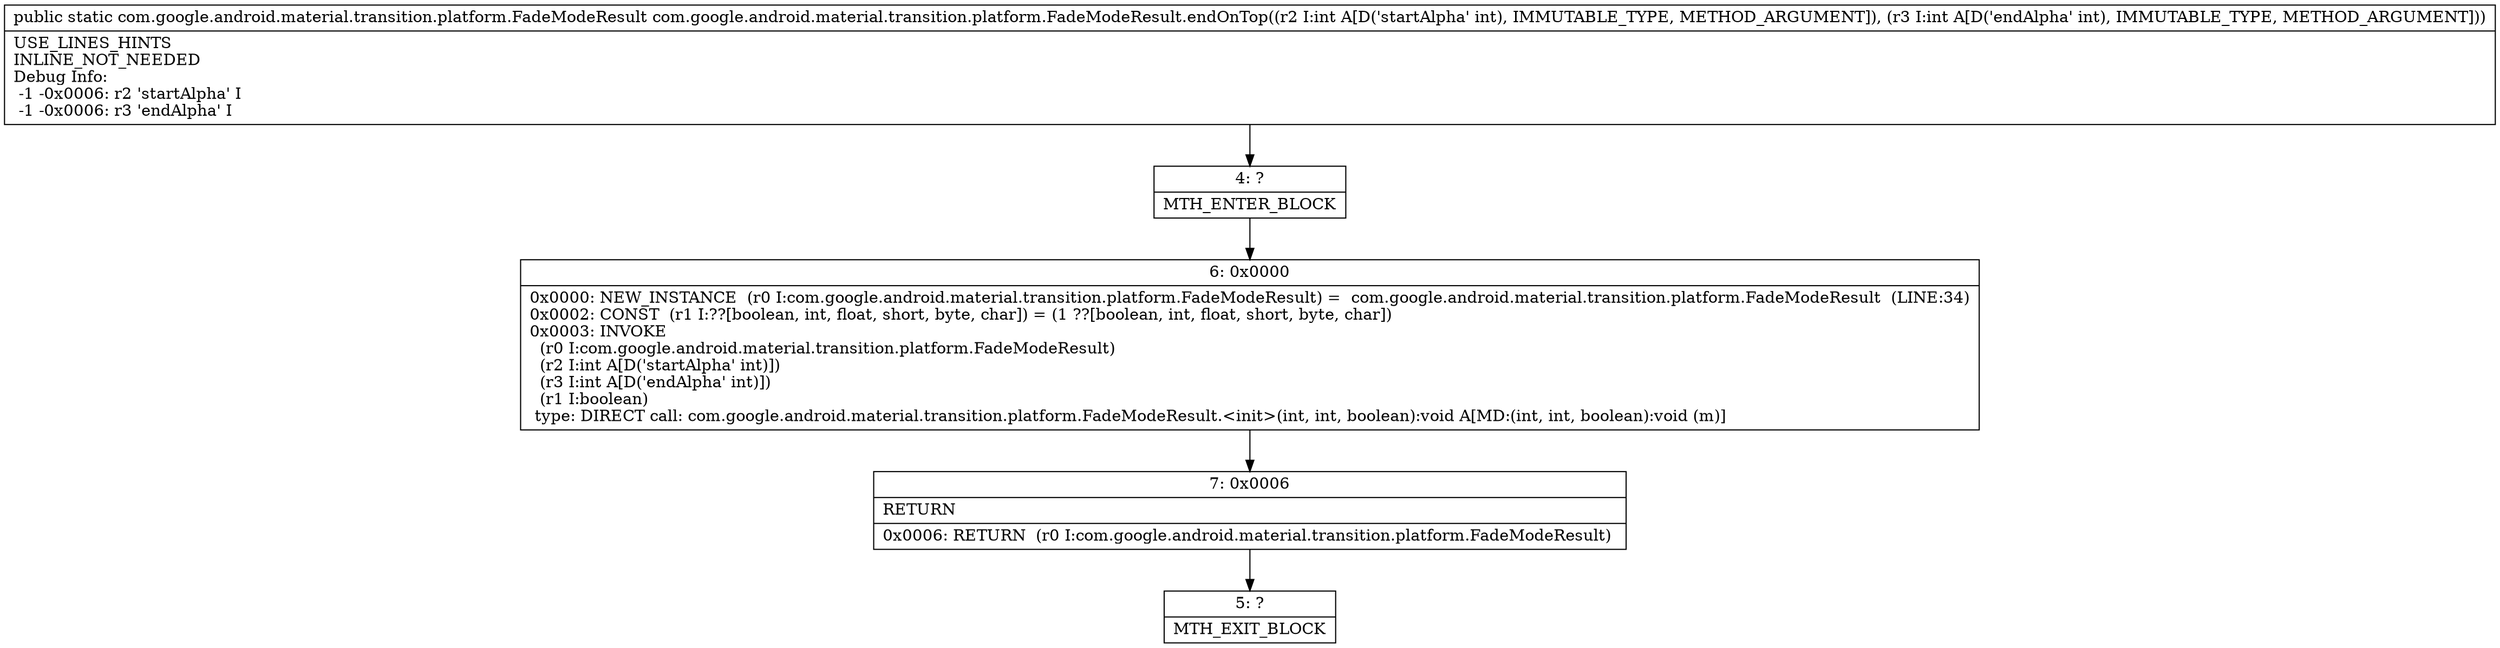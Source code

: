digraph "CFG forcom.google.android.material.transition.platform.FadeModeResult.endOnTop(II)Lcom\/google\/android\/material\/transition\/platform\/FadeModeResult;" {
Node_4 [shape=record,label="{4\:\ ?|MTH_ENTER_BLOCK\l}"];
Node_6 [shape=record,label="{6\:\ 0x0000|0x0000: NEW_INSTANCE  (r0 I:com.google.android.material.transition.platform.FadeModeResult) =  com.google.android.material.transition.platform.FadeModeResult  (LINE:34)\l0x0002: CONST  (r1 I:??[boolean, int, float, short, byte, char]) = (1 ??[boolean, int, float, short, byte, char]) \l0x0003: INVOKE  \l  (r0 I:com.google.android.material.transition.platform.FadeModeResult)\l  (r2 I:int A[D('startAlpha' int)])\l  (r3 I:int A[D('endAlpha' int)])\l  (r1 I:boolean)\l type: DIRECT call: com.google.android.material.transition.platform.FadeModeResult.\<init\>(int, int, boolean):void A[MD:(int, int, boolean):void (m)]\l}"];
Node_7 [shape=record,label="{7\:\ 0x0006|RETURN\l|0x0006: RETURN  (r0 I:com.google.android.material.transition.platform.FadeModeResult) \l}"];
Node_5 [shape=record,label="{5\:\ ?|MTH_EXIT_BLOCK\l}"];
MethodNode[shape=record,label="{public static com.google.android.material.transition.platform.FadeModeResult com.google.android.material.transition.platform.FadeModeResult.endOnTop((r2 I:int A[D('startAlpha' int), IMMUTABLE_TYPE, METHOD_ARGUMENT]), (r3 I:int A[D('endAlpha' int), IMMUTABLE_TYPE, METHOD_ARGUMENT]))  | USE_LINES_HINTS\lINLINE_NOT_NEEDED\lDebug Info:\l  \-1 \-0x0006: r2 'startAlpha' I\l  \-1 \-0x0006: r3 'endAlpha' I\l}"];
MethodNode -> Node_4;Node_4 -> Node_6;
Node_6 -> Node_7;
Node_7 -> Node_5;
}

